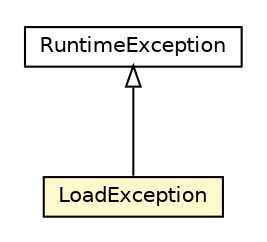 #!/usr/local/bin/dot
#
# Class diagram 
# Generated by UMLGraph version 5.1 (http://www.umlgraph.org/)
#

digraph G {
	edge [fontname="Helvetica",fontsize=10,labelfontname="Helvetica",labelfontsize=10];
	node [fontname="Helvetica",fontsize=10,shape=plaintext];
	nodesep=0.25;
	ranksep=0.5;
	// pt.ist.fenixframework.pstm.LoadException
	c13949 [label=<<table title="pt.ist.fenixframework.pstm.LoadException" border="0" cellborder="1" cellspacing="0" cellpadding="2" port="p" bgcolor="lemonChiffon" href="./LoadException.html">
		<tr><td><table border="0" cellspacing="0" cellpadding="1">
<tr><td align="center" balign="center"> LoadException </td></tr>
		</table></td></tr>
		</table>>, fontname="Helvetica", fontcolor="black", fontsize=10.0];
	//pt.ist.fenixframework.pstm.LoadException extends java.lang.RuntimeException
	c14021:p -> c13949:p [dir=back,arrowtail=empty];
	// java.lang.RuntimeException
	c14021 [label=<<table title="java.lang.RuntimeException" border="0" cellborder="1" cellspacing="0" cellpadding="2" port="p" href="http://java.sun.com/j2se/1.4.2/docs/api/java/lang/RuntimeException.html">
		<tr><td><table border="0" cellspacing="0" cellpadding="1">
<tr><td align="center" balign="center"> RuntimeException </td></tr>
		</table></td></tr>
		</table>>, fontname="Helvetica", fontcolor="black", fontsize=10.0];
}

